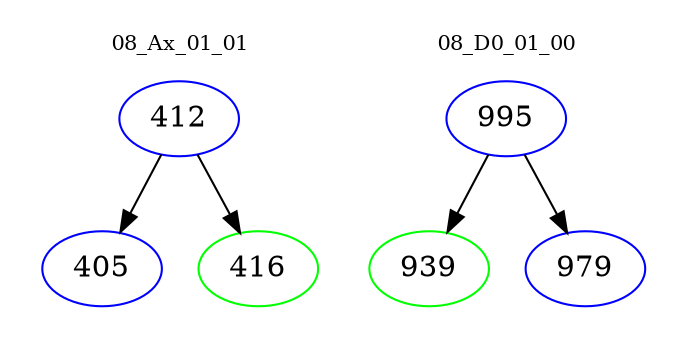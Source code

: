 digraph{
subgraph cluster_0 {
color = white
label = "08_Ax_01_01";
fontsize=10;
T0_412 [label="412", color="blue"]
T0_412 -> T0_405 [color="black"]
T0_405 [label="405", color="blue"]
T0_412 -> T0_416 [color="black"]
T0_416 [label="416", color="green"]
}
subgraph cluster_1 {
color = white
label = "08_D0_01_00";
fontsize=10;
T1_995 [label="995", color="blue"]
T1_995 -> T1_939 [color="black"]
T1_939 [label="939", color="green"]
T1_995 -> T1_979 [color="black"]
T1_979 [label="979", color="blue"]
}
}
